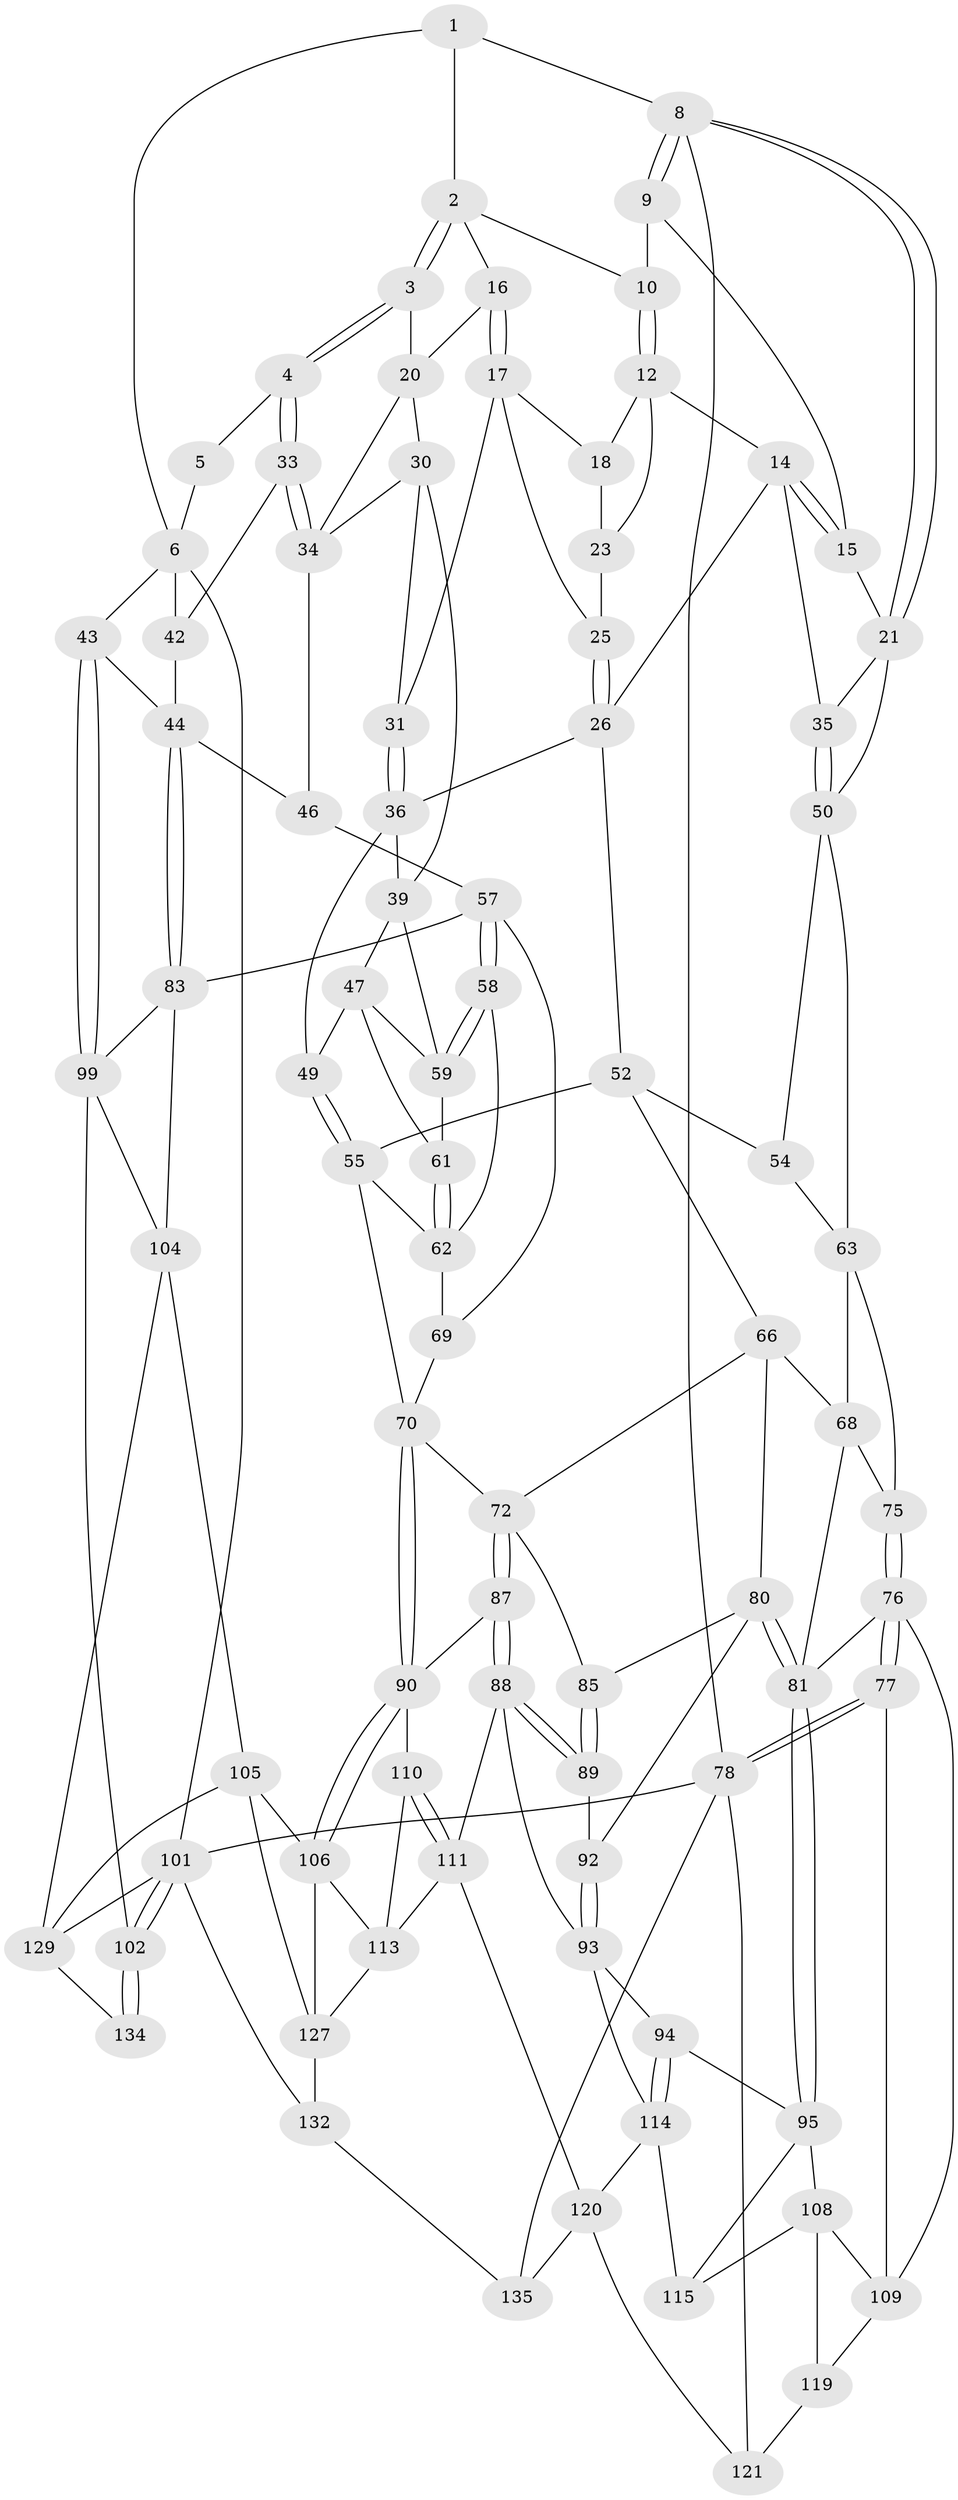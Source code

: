 // Generated by graph-tools (version 1.1) at 2025/52/02/27/25 19:52:44]
// undirected, 85 vertices, 186 edges
graph export_dot {
graph [start="1"]
  node [color=gray90,style=filled];
  1 [pos="+0.9260167110078741+0"];
  2 [pos="+0.6200569907693003+0",super="+11"];
  3 [pos="+0.721253613987623+0.05155427987457581"];
  4 [pos="+0.8301871000322384+0.12338868302563637"];
  5 [pos="+0.8979300068121957+0"];
  6 [pos="+1+0.21691103103110992",super="+7"];
  8 [pos="+0+0"];
  9 [pos="+0.2257115179843649+0"];
  10 [pos="+0.4588534155139663+0"];
  12 [pos="+0.44285617536138555+0",super="+13"];
  14 [pos="+0.27854263306972027+0.16754439038942823",super="+28"];
  15 [pos="+0.20634684824030836+0"];
  16 [pos="+0.578087315393504+0.07992290925899317"];
  17 [pos="+0.5593680263145769+0.10762030810946152",super="+32"];
  18 [pos="+0.5397910467592747+0.11163534318133242",super="+19"];
  20 [pos="+0.6624176509397612+0.1076072765403771",super="+29"];
  21 [pos="+0+0.026162692168922513",super="+22"];
  23 [pos="+0.4479344965834988+0.1134489141563315",super="+24"];
  25 [pos="+0.4579987016393938+0.21711489468559103"];
  26 [pos="+0.4369970554563983+0.25929164056439524",super="+27"];
  30 [pos="+0.6507974360872989+0.18422580327603308",super="+38"];
  31 [pos="+0.5991477228075172+0.18035611419645253"];
  33 [pos="+0.8365770131788016+0.13959898507906807"];
  34 [pos="+0.8267338963792585+0.1512971847591283",super="+41"];
  35 [pos="+0.15604404824894763+0.22277315517043855"];
  36 [pos="+0.5559674198079861+0.26124915533305176",super="+37"];
  39 [pos="+0.7175375757005736+0.27460053364485043",super="+40"];
  42 [pos="+0.8500700922669139+0.1432176510684453"];
  43 [pos="+1+0.4571506848371458"];
  44 [pos="+1+0.464753092943698",super="+45"];
  46 [pos="+0.9280257485428101+0.46153723689009235"];
  47 [pos="+0.5998350756163372+0.3681471528643151",super="+48"];
  49 [pos="+0.4817032069721543+0.2984411409624637"];
  50 [pos="+0.14409857749931004+0.25534573851689374",super="+51"];
  52 [pos="+0.34345198326428983+0.40597641822301894",super="+53"];
  54 [pos="+0.1618130984434384+0.3891646871435974"];
  55 [pos="+0.519186589784832+0.4690306121965036",super="+56"];
  57 [pos="+0.9068126423831365+0.4725579411319801",super="+74"];
  58 [pos="+0.7439541662323437+0.45804428838228595"];
  59 [pos="+0.6954317499722745+0.4021456121479144",super="+60"];
  61 [pos="+0.5864714071180237+0.4363922174631276"];
  62 [pos="+0.574286176269183+0.46217270092147517",super="+65"];
  63 [pos="+0+0.4353462194711605",super="+64"];
  66 [pos="+0.23691701164810833+0.5095203549396264",super="+67"];
  68 [pos="+0.1223221857844348+0.5635936620758941",super="+79"];
  69 [pos="+0.6528921577206434+0.6170352414250866"];
  70 [pos="+0.5785569441429331+0.6656935055473088",super="+71"];
  72 [pos="+0.41862905085130686+0.6166517269795997",super="+73"];
  75 [pos="+0+0.560436736265364"];
  76 [pos="+0+0.7716506328236268",super="+98"];
  77 [pos="+0+1"];
  78 [pos="+0+1",super="+133"];
  80 [pos="+0.18377814555153038+0.6156554456150165",super="+86"];
  81 [pos="+0.14792282640361615+0.6773782771964366",super="+82"];
  83 [pos="+0.8930708064755581+0.7246604575101733",super="+84"];
  85 [pos="+0.34577220622034066+0.6458519416050569"];
  87 [pos="+0.41758721703567503+0.6821289394301729"];
  88 [pos="+0.39784913269217026+0.7752948146435185",super="+96"];
  89 [pos="+0.3416771847665037+0.7169743669143918"];
  90 [pos="+0.574051074563954+0.6856769065505433",super="+91"];
  92 [pos="+0.2779904199337945+0.6987859516853674"];
  93 [pos="+0.26990730808609337+0.7669307169341772",super="+97"];
  94 [pos="+0.19514282894005247+0.7580862634585641"];
  95 [pos="+0.14884550117244266+0.6816809002995389",super="+107"];
  99 [pos="+1+0.7765645259598659",super="+100"];
  101 [pos="+1+1",super="+131"];
  102 [pos="+1+1",super="+103"];
  104 [pos="+0.7863788533053717+0.795374279060509",super="+122"];
  105 [pos="+0.7497989060933453+0.8098211381066168",super="+126"];
  106 [pos="+0.6053448431780686+0.751400727835892",super="+112"];
  108 [pos="+0.08877753934293935+0.8015213696461302",super="+117"];
  109 [pos="+0.08604167361117551+0.8034076565002113",super="+118"];
  110 [pos="+0.46853784911411434+0.8010386808667335"];
  111 [pos="+0.40551543134515544+0.808600843732332",super="+124"];
  113 [pos="+0.5275210956202387+0.8390346906034178",super="+123"];
  114 [pos="+0.1832556699866865+0.8026882486238789",super="+116"];
  115 [pos="+0.17193298406971733+0.8105726888766571"];
  119 [pos="+0.14957964190844092+0.8610893727814827"];
  120 [pos="+0.2466162233838816+0.8999127865874682",super="+125"];
  121 [pos="+0.23013301343806294+0.9037769050057104"];
  127 [pos="+0.5866440886344647+0.8680967587568724",super="+128"];
  129 [pos="+0.8409595958710981+0.8756891271862062",super="+130"];
  132 [pos="+0.5866945145406441+1"];
  134 [pos="+0.8648674251509325+0.8870803285423253"];
  135 [pos="+0.36409799465897935+1"];
  1 -- 2;
  1 -- 6;
  1 -- 8;
  2 -- 3;
  2 -- 3;
  2 -- 16;
  2 -- 10;
  3 -- 4;
  3 -- 4;
  3 -- 20;
  4 -- 5;
  4 -- 33;
  4 -- 33;
  5 -- 6;
  6 -- 43;
  6 -- 101;
  6 -- 42;
  8 -- 9;
  8 -- 9;
  8 -- 21;
  8 -- 21;
  8 -- 78;
  9 -- 10;
  9 -- 15;
  10 -- 12;
  10 -- 12;
  12 -- 14;
  12 -- 23;
  12 -- 18;
  14 -- 15;
  14 -- 15;
  14 -- 26;
  14 -- 35;
  15 -- 21;
  16 -- 17;
  16 -- 17;
  16 -- 20;
  17 -- 18;
  17 -- 25;
  17 -- 31;
  18 -- 23 [weight=2];
  20 -- 34;
  20 -- 30;
  21 -- 35;
  21 -- 50;
  23 -- 25;
  25 -- 26;
  25 -- 26;
  26 -- 36;
  26 -- 52;
  30 -- 31;
  30 -- 39;
  30 -- 34;
  31 -- 36;
  31 -- 36;
  33 -- 34;
  33 -- 34;
  33 -- 42;
  34 -- 46;
  35 -- 50;
  35 -- 50;
  36 -- 49;
  36 -- 39;
  39 -- 59;
  39 -- 47;
  42 -- 44;
  43 -- 44;
  43 -- 99;
  43 -- 99;
  44 -- 83;
  44 -- 83;
  44 -- 46;
  46 -- 57;
  47 -- 49;
  47 -- 61;
  47 -- 59;
  49 -- 55;
  49 -- 55;
  50 -- 54;
  50 -- 63;
  52 -- 66;
  52 -- 54;
  52 -- 55;
  54 -- 63;
  55 -- 62;
  55 -- 70;
  57 -- 58;
  57 -- 58;
  57 -- 83;
  57 -- 69;
  58 -- 59;
  58 -- 59;
  58 -- 62;
  59 -- 61;
  61 -- 62;
  61 -- 62;
  62 -- 69;
  63 -- 68;
  63 -- 75;
  66 -- 72;
  66 -- 80;
  66 -- 68;
  68 -- 75;
  68 -- 81;
  69 -- 70;
  70 -- 90;
  70 -- 90;
  70 -- 72;
  72 -- 87;
  72 -- 87;
  72 -- 85;
  75 -- 76;
  75 -- 76;
  76 -- 77;
  76 -- 77;
  76 -- 109;
  76 -- 81;
  77 -- 78;
  77 -- 78;
  77 -- 109;
  78 -- 101;
  78 -- 121;
  78 -- 135;
  80 -- 81;
  80 -- 81;
  80 -- 92;
  80 -- 85;
  81 -- 95;
  81 -- 95;
  83 -- 99;
  83 -- 104;
  85 -- 89;
  85 -- 89;
  87 -- 88;
  87 -- 88;
  87 -- 90;
  88 -- 89;
  88 -- 89;
  88 -- 111;
  88 -- 93;
  89 -- 92;
  90 -- 106;
  90 -- 106;
  90 -- 110;
  92 -- 93;
  92 -- 93;
  93 -- 94;
  93 -- 114;
  94 -- 95;
  94 -- 114;
  94 -- 114;
  95 -- 115;
  95 -- 108;
  99 -- 102;
  99 -- 104;
  101 -- 102;
  101 -- 102;
  101 -- 132;
  101 -- 129;
  102 -- 134 [weight=2];
  102 -- 134;
  104 -- 105;
  104 -- 129;
  105 -- 106;
  105 -- 129;
  105 -- 127;
  106 -- 113;
  106 -- 127;
  108 -- 109;
  108 -- 115;
  108 -- 119;
  109 -- 119;
  110 -- 111;
  110 -- 111;
  110 -- 113;
  111 -- 120;
  111 -- 113;
  113 -- 127;
  114 -- 115;
  114 -- 120;
  119 -- 121;
  120 -- 121;
  120 -- 135;
  127 -- 132;
  129 -- 134;
  132 -- 135;
}
